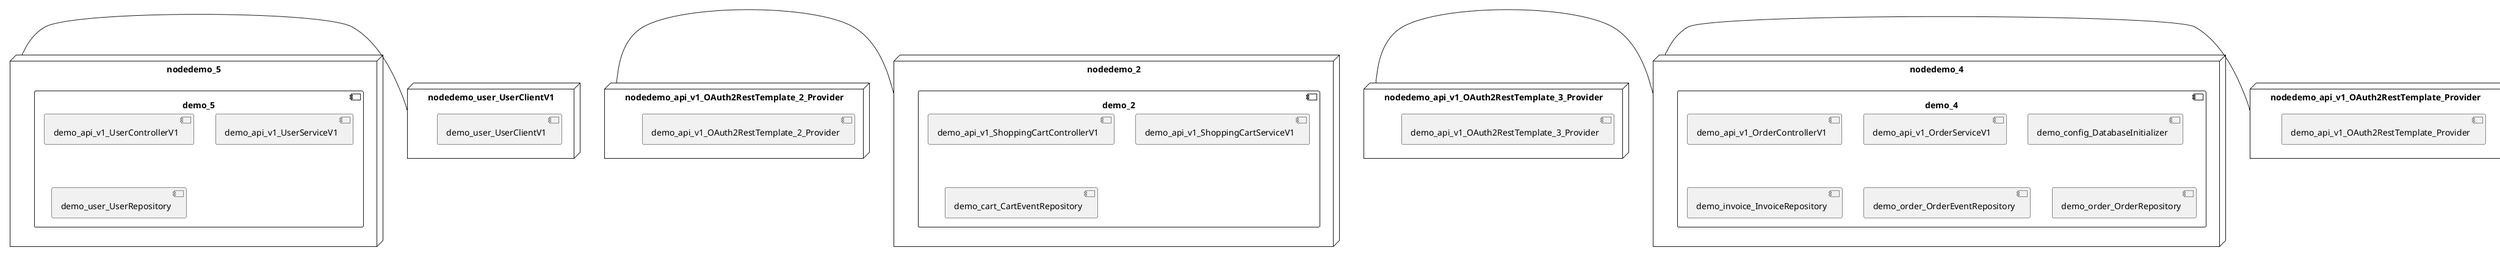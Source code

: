 @startuml
skinparam fixCircleLabelOverlapping true
skinparam componentStyle uml2
node nodedemo {
component demo {
[demo_UserController] [[kbastani-spring-cloud-event-sourcing-example.system#_i6IRsxAFEe-qa9VVJiNDLQ]]
[demo_UserRepository] [[kbastani-spring-cloud-event-sourcing-example.system#_i6IRsxAFEe-qa9VVJiNDLQ]]
[demo_UserService] [[kbastani-spring-cloud-event-sourcing-example.system#_i6IRsxAFEe-qa9VVJiNDLQ]]
[demo_login_UserController] [[kbastani-spring-cloud-event-sourcing-example.system#_i6IRsxAFEe-qa9VVJiNDLQ]]
}
}
node nodedemo_2 {
component demo_2 {
[demo_api_v1_ShoppingCartControllerV1] [[kbastani-spring-cloud-event-sourcing-example.system#_i6IRsxAFEe-qa9VVJiNDLQ]]
[demo_api_v1_ShoppingCartServiceV1] [[kbastani-spring-cloud-event-sourcing-example.system#_i6IRsxAFEe-qa9VVJiNDLQ]]
[demo_cart_CartEventRepository] [[kbastani-spring-cloud-event-sourcing-example.system#_i6IRsxAFEe-qa9VVJiNDLQ]]
}
}
node nodedemo_3 {
component demo_3 {
[demo_account_AccountRepository] [[kbastani-spring-cloud-event-sourcing-example.system#_i6IRsxAFEe-qa9VVJiNDLQ]]
[demo_api_v1_AccountControllerV1] [[kbastani-spring-cloud-event-sourcing-example.system#_i6IRsxAFEe-qa9VVJiNDLQ]]
[demo_api_v1_AccountServiceV1] [[kbastani-spring-cloud-event-sourcing-example.system#_i6IRsxAFEe-qa9VVJiNDLQ]]
}
}
node nodedemo_4 {
component demo_4 {
[demo_api_v1_OrderControllerV1] [[kbastani-spring-cloud-event-sourcing-example.system#_i6IRsxAFEe-qa9VVJiNDLQ]]
[demo_api_v1_OrderServiceV1] [[kbastani-spring-cloud-event-sourcing-example.system#_i6IRsxAFEe-qa9VVJiNDLQ]]
[demo_config_DatabaseInitializer] [[kbastani-spring-cloud-event-sourcing-example.system#_i6IRsxAFEe-qa9VVJiNDLQ]]
[demo_invoice_InvoiceRepository] [[kbastani-spring-cloud-event-sourcing-example.system#_i6IRsxAFEe-qa9VVJiNDLQ]]
[demo_order_OrderEventRepository] [[kbastani-spring-cloud-event-sourcing-example.system#_i6IRsxAFEe-qa9VVJiNDLQ]]
[demo_order_OrderRepository] [[kbastani-spring-cloud-event-sourcing-example.system#_i6IRsxAFEe-qa9VVJiNDLQ]]
}
}
node nodedemo_5 {
component demo_5 {
[demo_api_v1_UserControllerV1] [[kbastani-spring-cloud-event-sourcing-example.system#_i6IRsxAFEe-qa9VVJiNDLQ]]
[demo_api_v1_UserServiceV1] [[kbastani-spring-cloud-event-sourcing-example.system#_i6IRsxAFEe-qa9VVJiNDLQ]]
[demo_user_UserRepository] [[kbastani-spring-cloud-event-sourcing-example.system#_i6IRsxAFEe-qa9VVJiNDLQ]]
}
}
node nodedemo_6 {
component demo_6 {
[DatabaseInitializer] [[kbastani-spring-cloud-event-sourcing-example.system#_i6IRsxAFEe-qa9VVJiNDLQ]]
}
}
node nodedemo_7 {
component demo_7 {
[demo_api_v1_CatalogControllerV1] [[kbastani-spring-cloud-event-sourcing-example.system#_i6IRsxAFEe-qa9VVJiNDLQ]]
[demo_api_v1_CatalogServiceV1] [[kbastani-spring-cloud-event-sourcing-example.system#_i6IRsxAFEe-qa9VVJiNDLQ]]
[demo_catalog_CatalogInfoRepository] [[kbastani-spring-cloud-event-sourcing-example.system#_i6IRsxAFEe-qa9VVJiNDLQ]]
}
}
node nodedemo_v1 {
component demo_v1 {
[demo_v1_InventoryControllerV1] [[kbastani-spring-cloud-event-sourcing-example.system#_i6IRsxAFEe-qa9VVJiNDLQ]]
[demo_v1_InventoryServiceV1] [[kbastani-spring-cloud-event-sourcing-example.system#_i6IRsxAFEe-qa9VVJiNDLQ]]
}
}
node nodedemo_api_v1_OAuth2RestTemplate_2_Provider {
[demo_api_v1_OAuth2RestTemplate_2_Provider] [[kbastani-spring-cloud-event-sourcing-example.system#_i6IRsxAFEe-qa9VVJiNDLQ]]
}
node nodedemo_api_v1_OAuth2RestTemplate_3_Provider {
[demo_api_v1_OAuth2RestTemplate_3_Provider] [[kbastani-spring-cloud-event-sourcing-example.system#_i6IRsxAFEe-qa9VVJiNDLQ]]
}
node nodedemo_api_v1_OAuth2RestTemplate_Provider {
[demo_api_v1_OAuth2RestTemplate_Provider] [[kbastani-spring-cloud-event-sourcing-example.system#_i6IRsxAFEe-qa9VVJiNDLQ]]
}
node nodedemo_api_v1_RestTemplate_2_Provider {
[demo_api_v1_RestTemplate_2_Provider] [[kbastani-spring-cloud-event-sourcing-example.system#_i6IRsxAFEe-qa9VVJiNDLQ]]
}
node nodedemo_api_v1_RestTemplate_Provider {
[demo_api_v1_RestTemplate_Provider] [[kbastani-spring-cloud-event-sourcing-example.system#_i6IRsxAFEe-qa9VVJiNDLQ]]
}
node nodedemo_inventory_InventoryRepository_Provider {
[demo_inventory_InventoryRepository_Provider] [[kbastani-spring-cloud-event-sourcing-example.system#_i6IRsxAFEe-qa9VVJiNDLQ]]
}
node nodedemo_login_AuthenticationManager_Provider {
[demo_login_AuthenticationManager_Provider] [[kbastani-spring-cloud-event-sourcing-example.system#_i6IRsxAFEe-qa9VVJiNDLQ]]
}
node nodedemo_login_ClientDetailsService_Provider {
[demo_login_ClientDetailsService_Provider] [[kbastani-spring-cloud-event-sourcing-example.system#_i6IRsxAFEe-qa9VVJiNDLQ]]
}
node nodedemo_login_HttpSessionSecurityContextRepository_Provider {
[demo_login_HttpSessionSecurityContextRepository_Provider] [[kbastani-spring-cloud-event-sourcing-example.system#_i6IRsxAFEe-qa9VVJiNDLQ]]
}
node nodedemo_login_LoginController {
[demo_login_LoginController] [[kbastani-spring-cloud-event-sourcing-example.system#_i6IRsxAFEe-qa9VVJiNDLQ]]
}
node nodedemo_product_ProductRepository_Provider {
[demo_product_ProductRepository_Provider] [[kbastani-spring-cloud-event-sourcing-example.system#_i6IRsxAFEe-qa9VVJiNDLQ]]
}
node nodedemo_user_UserClientV1 {
[demo_user_UserClientV1] [[kbastani-spring-cloud-event-sourcing-example.system#_i6IRsxAFEe-qa9VVJiNDLQ]]
}
node nodedemo_v1_Session_Provider {
[demo_v1_Session_Provider] [[kbastani-spring-cloud-event-sourcing-example.system#_i6IRsxAFEe-qa9VVJiNDLQ]]
}
[nodedemo_5] - [nodedemo_user_UserClientV1]
[nodedemo_api_v1_OAuth2RestTemplate_2_Provider] - [nodedemo_2]
[nodedemo_api_v1_OAuth2RestTemplate_3_Provider] - [nodedemo_4]
[nodedemo_api_v1_OAuth2RestTemplate_Provider] - [nodedemo_4]
[nodedemo_api_v1_RestTemplate_2_Provider] - [nodedemo_7]
[nodedemo_api_v1_RestTemplate_Provider] - [nodedemo_7]
[nodedemo_inventory_InventoryRepository_Provider] - [nodedemo_v1]
[nodedemo_login_AuthenticationManager_Provider] - [nodedemo_login_LoginController]
[nodedemo_login_ClientDetailsService_Provider] - [nodedemo_login_LoginController]
[nodedemo_login_HttpSessionSecurityContextRepository_Provider] - [nodedemo_login_LoginController]
[nodedemo_product_ProductRepository_Provider] - [nodedemo_v1]
[nodedemo_v1_Session_Provider] - [nodedemo_v1]

@enduml
